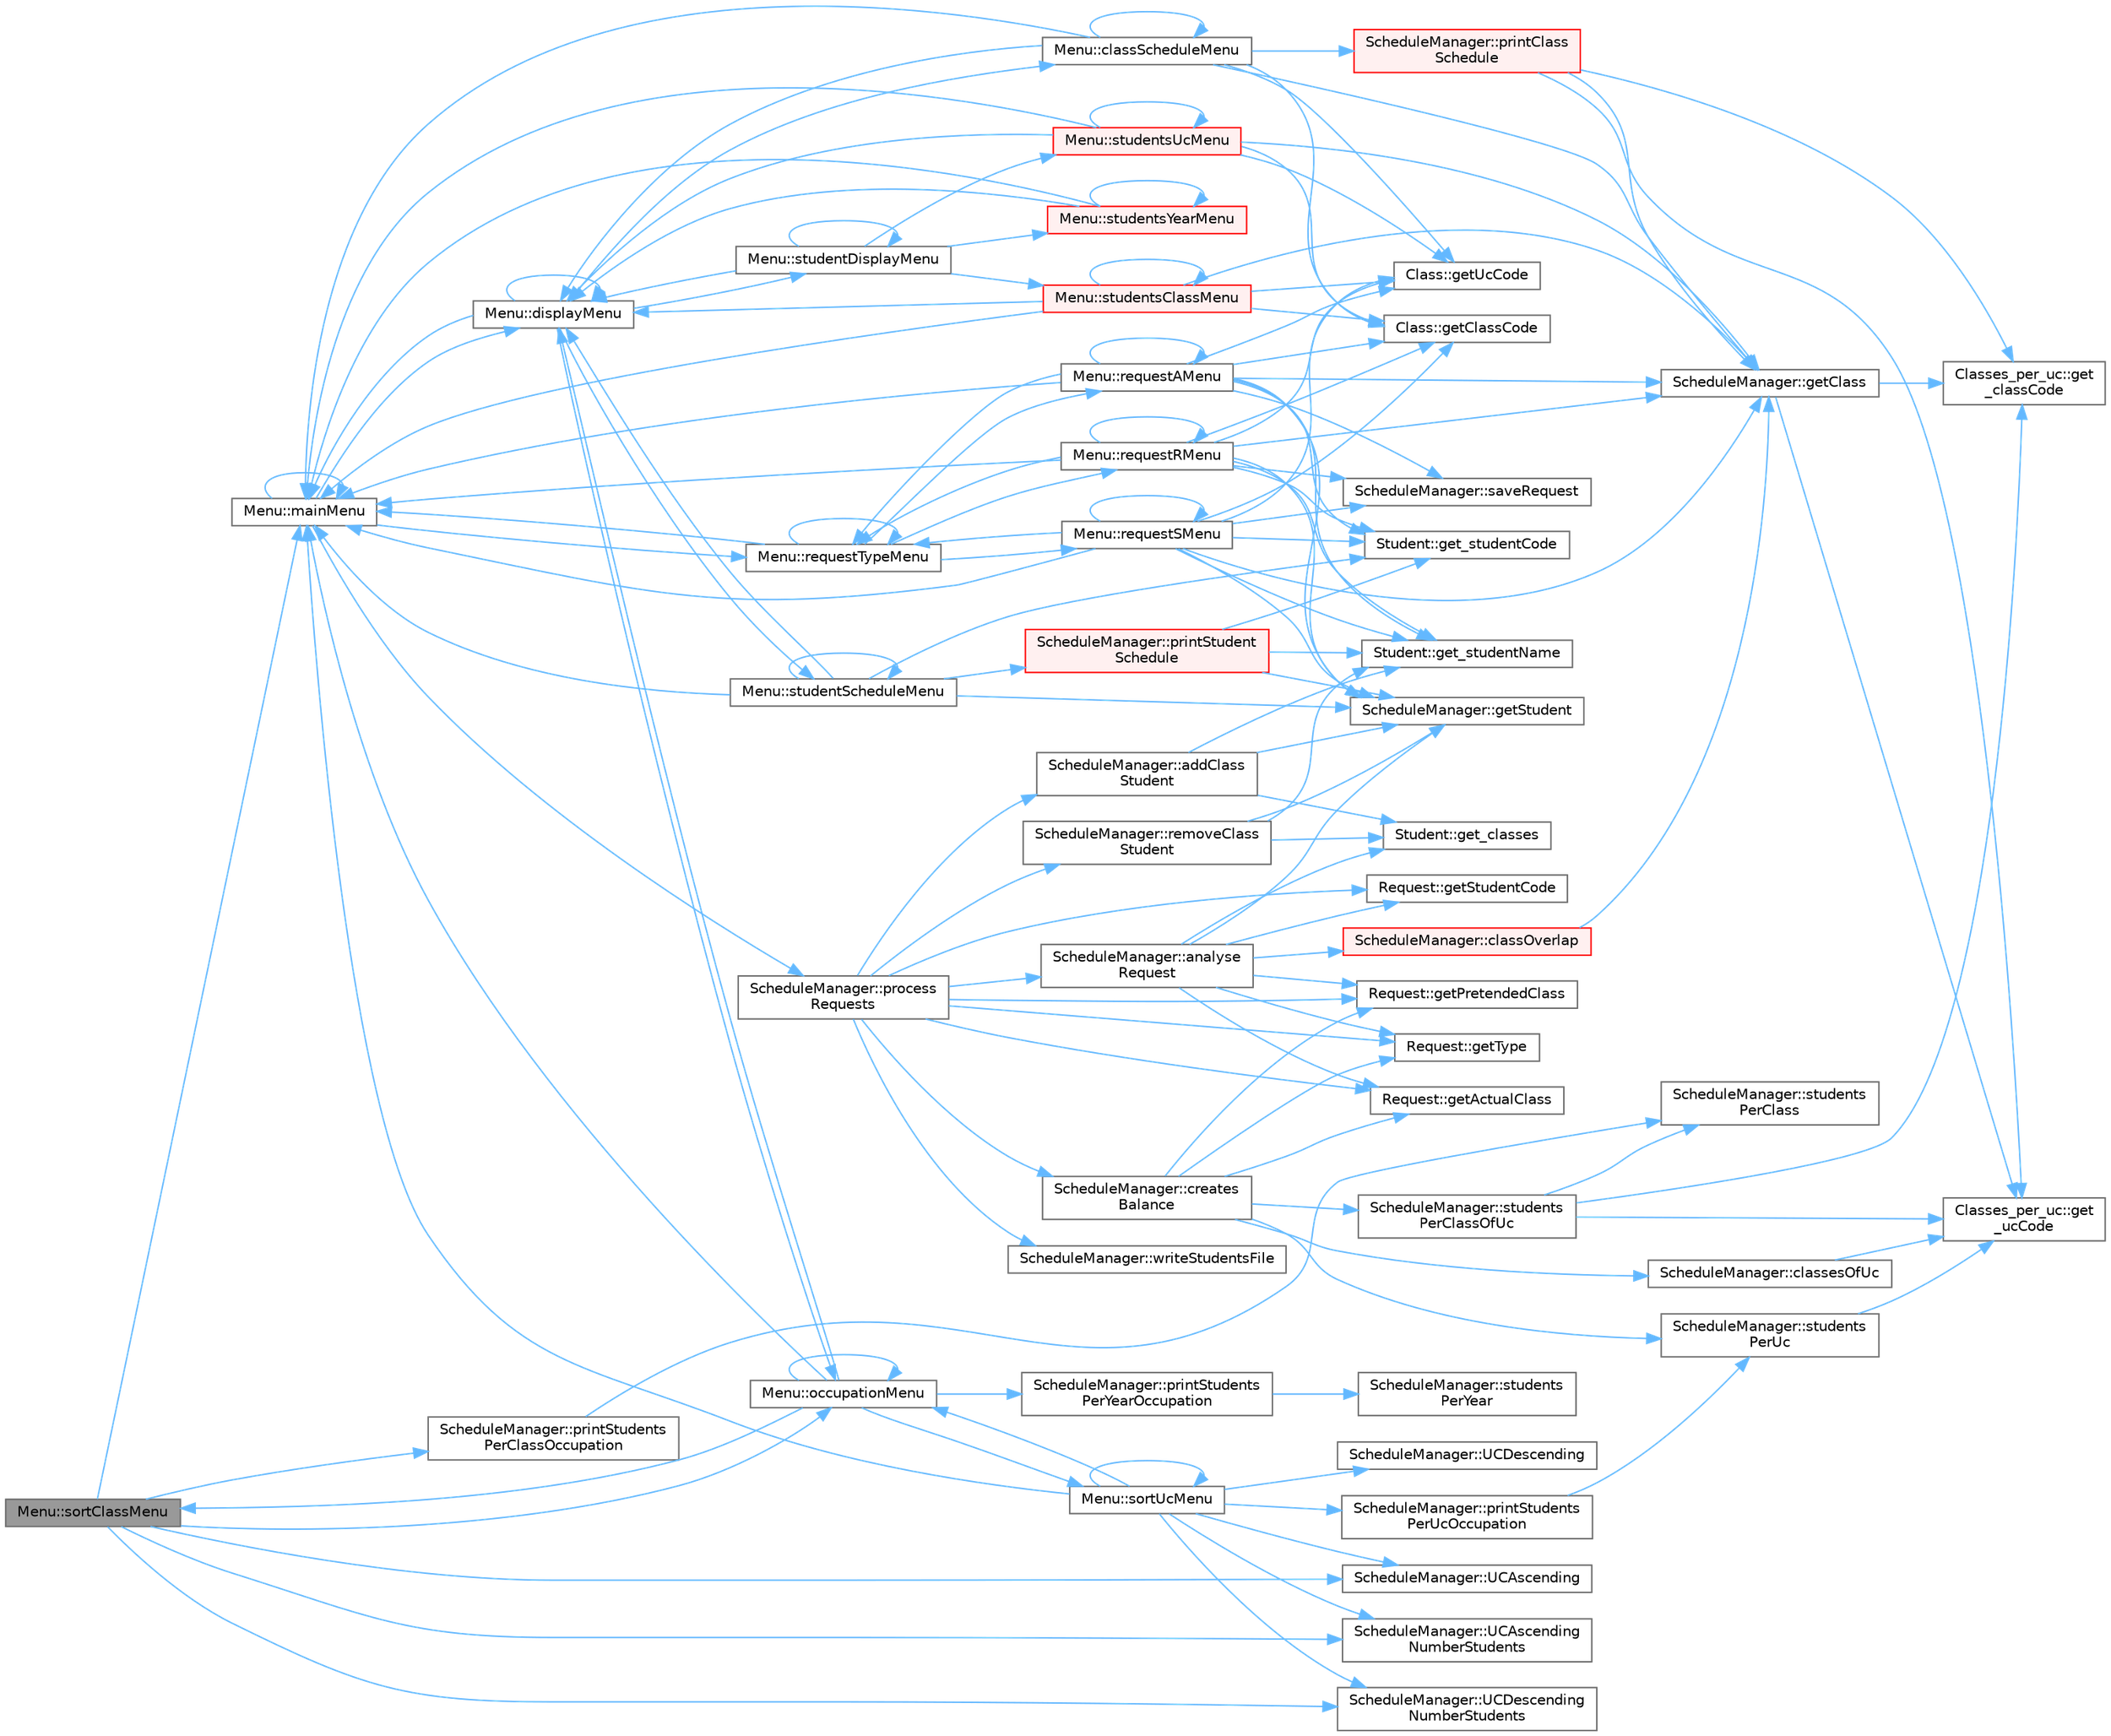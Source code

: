 digraph "Menu::sortClassMenu"
{
 // LATEX_PDF_SIZE
  bgcolor="transparent";
  edge [fontname=Helvetica,fontsize=10,labelfontname=Helvetica,labelfontsize=10];
  node [fontname=Helvetica,fontsize=10,shape=box,height=0.2,width=0.4];
  rankdir="LR";
  Node1 [label="Menu::sortClassMenu",height=0.2,width=0.4,color="gray40", fillcolor="grey60", style="filled", fontcolor="black",tooltip="displays the options to show the occupation of classes"];
  Node1 -> Node2 [color="steelblue1",style="solid"];
  Node2 [label="Menu::mainMenu",height=0.2,width=0.4,color="grey40", fillcolor="white", style="filled",URL="$class_menu.html#aef9edee86d2ea460606361c92e061583",tooltip="displays and manages the main menu of the application"];
  Node2 -> Node3 [color="steelblue1",style="solid"];
  Node3 [label="Menu::displayMenu",height=0.2,width=0.4,color="grey40", fillcolor="white", style="filled",URL="$class_menu.html#a7ceb2718cac4b01b62731e1bcf4283f1",tooltip="displays and manages the display menu of the application"];
  Node3 -> Node4 [color="steelblue1",style="solid"];
  Node4 [label="Menu::classScheduleMenu",height=0.2,width=0.4,color="grey40", fillcolor="white", style="filled",URL="$class_menu.html#aa677a519e096f8d55025ed02c90bb16f",tooltip="displays the schedule of a class"];
  Node4 -> Node4 [color="steelblue1",style="solid"];
  Node4 -> Node3 [color="steelblue1",style="solid"];
  Node4 -> Node5 [color="steelblue1",style="solid"];
  Node5 [label="ScheduleManager::getClass",height=0.2,width=0.4,color="grey40", fillcolor="white", style="filled",URL="$class_schedule_manager.html#af086538733e4b420293d38a300286dbd",tooltip="get a class in the list of all classes per uc, complexity O(n)"];
  Node5 -> Node6 [color="steelblue1",style="solid"];
  Node6 [label="Classes_per_uc::get\l_classCode",height=0.2,width=0.4,color="grey40", fillcolor="white", style="filled",URL="$class_classes__per__uc.html#af2d2caaac1992545c5cc9cdd25931ff1",tooltip="gets the Class Code, complexity O(1)"];
  Node5 -> Node7 [color="steelblue1",style="solid"];
  Node7 [label="Classes_per_uc::get\l_ucCode",height=0.2,width=0.4,color="grey40", fillcolor="white", style="filled",URL="$class_classes__per__uc.html#ad7dc285639f33fad9796309cb686eb16",tooltip="gets the Uc Code, complexity O(1)"];
  Node4 -> Node8 [color="steelblue1",style="solid"];
  Node8 [label="Class::getClassCode",height=0.2,width=0.4,color="grey40", fillcolor="white", style="filled",URL="$class_class.html#a741c8eacce26ceaf0d68e4e5a145be68",tooltip="gets the Class Code, complexity O(1)"];
  Node4 -> Node9 [color="steelblue1",style="solid"];
  Node9 [label="Class::getUcCode",height=0.2,width=0.4,color="grey40", fillcolor="white", style="filled",URL="$class_class.html#a42b4ee11c3181b8b5ebc39e9652153f9",tooltip="gets the Uc Code, complexity O(1)"];
  Node4 -> Node2 [color="steelblue1",style="solid"];
  Node4 -> Node10 [color="steelblue1",style="solid"];
  Node10 [label="ScheduleManager::printClass\lSchedule",height=0.2,width=0.4,color="red", fillcolor="#FFF0F0", style="filled",URL="$class_schedule_manager.html#a6544749a66e0df443356f162f5a6048f",tooltip="complexity O(2) = O(1)"];
  Node10 -> Node6 [color="steelblue1",style="solid"];
  Node10 -> Node7 [color="steelblue1",style="solid"];
  Node10 -> Node5 [color="steelblue1",style="solid"];
  Node3 -> Node3 [color="steelblue1",style="solid"];
  Node3 -> Node2 [color="steelblue1",style="solid"];
  Node3 -> Node13 [color="steelblue1",style="solid"];
  Node13 [label="Menu::occupationMenu",height=0.2,width=0.4,color="grey40", fillcolor="white", style="filled",URL="$class_menu.html#a73bdb45003cedb8515d112a986f95d2c",tooltip="displays the options to the occupation of classes, uc's or year"];
  Node13 -> Node3 [color="steelblue1",style="solid"];
  Node13 -> Node2 [color="steelblue1",style="solid"];
  Node13 -> Node13 [color="steelblue1",style="solid"];
  Node13 -> Node14 [color="steelblue1",style="solid"];
  Node14 [label="ScheduleManager::printStudents\lPerYearOccupation",height=0.2,width=0.4,color="grey40", fillcolor="white", style="filled",URL="$class_schedule_manager.html#adab40ba93a69b5d6ea0feb6f99496b4a",tooltip="Complexity = O(n + max number of classes) = O(n)"];
  Node14 -> Node15 [color="steelblue1",style="solid"];
  Node15 [label="ScheduleManager::students\lPerYear",height=0.2,width=0.4,color="grey40", fillcolor="white", style="filled",URL="$class_schedule_manager.html#ad05e0f4686bb4cb17d3805eaf6a5327d",tooltip="complexity O(n + max number of classes of a student) = O(n)"];
  Node13 -> Node1 [color="steelblue1",style="solid"];
  Node13 -> Node16 [color="steelblue1",style="solid"];
  Node16 [label="Menu::sortUcMenu",height=0.2,width=0.4,color="grey40", fillcolor="white", style="filled",URL="$class_menu.html#a35649eb24753cbbd8142ac52e6a98e01",tooltip="displays the options to show the occupation of uc's"];
  Node16 -> Node2 [color="steelblue1",style="solid"];
  Node16 -> Node13 [color="steelblue1",style="solid"];
  Node16 -> Node17 [color="steelblue1",style="solid"];
  Node17 [label="ScheduleManager::printStudents\lPerUcOccupation",height=0.2,width=0.4,color="grey40", fillcolor="white", style="filled",URL="$class_schedule_manager.html#a59d7a95a91611f9183271eac4d4ded81",tooltip="Complexity = O(n)"];
  Node17 -> Node18 [color="steelblue1",style="solid"];
  Node18 [label="ScheduleManager::students\lPerUc",height=0.2,width=0.4,color="grey40", fillcolor="white", style="filled",URL="$class_schedule_manager.html#a4f1dcd913c220b073ff9e79a180fe686",tooltip="Complexity = O(n + number of classes per student) = O(n)"];
  Node18 -> Node7 [color="steelblue1",style="solid"];
  Node16 -> Node16 [color="steelblue1",style="solid"];
  Node16 -> Node19 [color="steelblue1",style="solid"];
  Node19 [label="ScheduleManager::UCAscending",height=0.2,width=0.4,color="grey40", fillcolor="white", style="filled",URL="$class_schedule_manager.html#a3caefa77328265e669d4ee2577d6d759",tooltip="custom comparator function to sort a list of pairs<int, Classes_per_uc> from the first UC to the last"];
  Node16 -> Node20 [color="steelblue1",style="solid"];
  Node20 [label="ScheduleManager::UCAscending\lNumberStudents",height=0.2,width=0.4,color="grey40", fillcolor="white", style="filled",URL="$class_schedule_manager.html#abda48961240bd59903dd183648a81c11",tooltip="custom comparator function to sort a list of pairs<int, Classes_per_uc> from the uc with less student..."];
  Node16 -> Node21 [color="steelblue1",style="solid"];
  Node21 [label="ScheduleManager::UCDescending",height=0.2,width=0.4,color="grey40", fillcolor="white", style="filled",URL="$class_schedule_manager.html#a21150b782f55ac7b0f81d53468a3d465",tooltip="custom comparator function to sort a list of pairs<int, Classes_per_uc> from the last UC to the first"];
  Node16 -> Node22 [color="steelblue1",style="solid"];
  Node22 [label="ScheduleManager::UCDescending\lNumberStudents",height=0.2,width=0.4,color="grey40", fillcolor="white", style="filled",URL="$class_schedule_manager.html#a94e3990d001e034c4b46a4c70d5d2c0d",tooltip="custom comparator function to sort a list of pairs<int, Classes_per_uc> from the uc with more student..."];
  Node3 -> Node23 [color="steelblue1",style="solid"];
  Node23 [label="Menu::studentDisplayMenu",height=0.2,width=0.4,color="grey40", fillcolor="white", style="filled",URL="$class_menu.html#afc61de2cbeb06654497344254c5b9050",tooltip="displays the options to show the students on UC/Class/Year"];
  Node23 -> Node3 [color="steelblue1",style="solid"];
  Node23 -> Node23 [color="steelblue1",style="solid"];
  Node23 -> Node24 [color="steelblue1",style="solid"];
  Node24 [label="Menu::studentsClassMenu",height=0.2,width=0.4,color="red", fillcolor="#FFF0F0", style="filled",URL="$class_menu.html#aa06a36f0195d4f18ee727ee191c8fee1",tooltip="displays input options for classCode and UCCode to choose a Class's list of students to display"];
  Node24 -> Node3 [color="steelblue1",style="solid"];
  Node24 -> Node5 [color="steelblue1",style="solid"];
  Node24 -> Node8 [color="steelblue1",style="solid"];
  Node24 -> Node9 [color="steelblue1",style="solid"];
  Node24 -> Node2 [color="steelblue1",style="solid"];
  Node24 -> Node24 [color="steelblue1",style="solid"];
  Node23 -> Node27 [color="steelblue1",style="solid"];
  Node27 [label="Menu::studentsUcMenu",height=0.2,width=0.4,color="red", fillcolor="#FFF0F0", style="filled",URL="$class_menu.html#a150abfa0868035c73753da75984969d5",tooltip="displays input options for classCode and UCCode to choose a Classes_per_uc list of students to displa..."];
  Node27 -> Node3 [color="steelblue1",style="solid"];
  Node27 -> Node5 [color="steelblue1",style="solid"];
  Node27 -> Node8 [color="steelblue1",style="solid"];
  Node27 -> Node9 [color="steelblue1",style="solid"];
  Node27 -> Node2 [color="steelblue1",style="solid"];
  Node27 -> Node27 [color="steelblue1",style="solid"];
  Node23 -> Node29 [color="steelblue1",style="solid"];
  Node29 [label="Menu::studentsYearMenu",height=0.2,width=0.4,color="red", fillcolor="#FFF0F0", style="filled",URL="$class_menu.html#ab2ee6d3173360458a0ab9f1ce413ef33",tooltip="displays input options for year to choose a year's list of students to display"];
  Node29 -> Node3 [color="steelblue1",style="solid"];
  Node29 -> Node2 [color="steelblue1",style="solid"];
  Node29 -> Node29 [color="steelblue1",style="solid"];
  Node3 -> Node31 [color="steelblue1",style="solid"];
  Node31 [label="Menu::studentScheduleMenu",height=0.2,width=0.4,color="grey40", fillcolor="white", style="filled",URL="$class_menu.html#aa39a8a67e77b690cda3cb9a6a360404f",tooltip="displays and manages to show a student information"];
  Node31 -> Node3 [color="steelblue1",style="solid"];
  Node31 -> Node32 [color="steelblue1",style="solid"];
  Node32 [label="Student::get_studentCode",height=0.2,width=0.4,color="grey40", fillcolor="white", style="filled",URL="$class_student.html#a6b9d32745e4a22040364773353158464",tooltip="gets the student code, complexity O(1)"];
  Node31 -> Node33 [color="steelblue1",style="solid"];
  Node33 [label="ScheduleManager::getStudent",height=0.2,width=0.4,color="grey40", fillcolor="white", style="filled",URL="$class_schedule_manager.html#ae9e558e49da94f4d5a4e5737dcecc59a",tooltip="gets the corresponding object to a student code, complexity O(n)"];
  Node31 -> Node2 [color="steelblue1",style="solid"];
  Node31 -> Node34 [color="steelblue1",style="solid"];
  Node34 [label="ScheduleManager::printStudent\lSchedule",height=0.2,width=0.4,color="red", fillcolor="#FFF0F0", style="filled",URL="$class_schedule_manager.html#a7d2210e89d349d3ad5fd1f5d2c3f5c8b",tooltip="prints a student schedule, complexity O(max number of classes that a student can have) = O(1)"];
  Node34 -> Node32 [color="steelblue1",style="solid"];
  Node34 -> Node35 [color="steelblue1",style="solid"];
  Node35 [label="Student::get_studentName",height=0.2,width=0.4,color="grey40", fillcolor="white", style="filled",URL="$class_student.html#af63e97959c77004acbe20302d6ad1a39",tooltip="gets the student name, complexity O(1)"];
  Node34 -> Node33 [color="steelblue1",style="solid"];
  Node31 -> Node31 [color="steelblue1",style="solid"];
  Node2 -> Node2 [color="steelblue1",style="solid"];
  Node2 -> Node43 [color="steelblue1",style="solid"];
  Node43 [label="ScheduleManager::process\lRequests",height=0.2,width=0.4,color="grey40", fillcolor="white", style="filled",URL="$class_schedule_manager.html#a48575e5429cdeded98a3367220de6fe7",tooltip="Complexity = O(n)"];
  Node43 -> Node44 [color="steelblue1",style="solid"];
  Node44 [label="ScheduleManager::addClass\lStudent",height=0.2,width=0.4,color="grey40", fillcolor="white", style="filled",URL="$class_schedule_manager.html#a6b3d6ef8772acd383dc1bf45f73a32b7",tooltip="Complexity = O(n + log n)"];
  Node44 -> Node39 [color="steelblue1",style="solid"];
  Node39 [label="Student::get_classes",height=0.2,width=0.4,color="grey40", fillcolor="white", style="filled",URL="$class_student.html#ae24cb52bc3ee2c6f63a921107aaea8db",tooltip="gets the student classes, complexity O(1)"];
  Node44 -> Node35 [color="steelblue1",style="solid"];
  Node44 -> Node33 [color="steelblue1",style="solid"];
  Node43 -> Node45 [color="steelblue1",style="solid"];
  Node45 [label="ScheduleManager::analyse\lRequest",height=0.2,width=0.4,color="grey40", fillcolor="white", style="filled",URL="$class_schedule_manager.html#a2a4bba26f31a117f84244e431090a866",tooltip="Complexity O(n)"];
  Node45 -> Node46 [color="steelblue1",style="solid"];
  Node46 [label="ScheduleManager::classOverlap",height=0.2,width=0.4,color="red", fillcolor="#FFF0F0", style="filled",URL="$class_schedule_manager.html#ab4c36fbe389225fda81ee1062fcdaa11",tooltip="Complexity = O(1)"];
  Node46 -> Node5 [color="steelblue1",style="solid"];
  Node45 -> Node39 [color="steelblue1",style="solid"];
  Node45 -> Node48 [color="steelblue1",style="solid"];
  Node48 [label="Request::getActualClass",height=0.2,width=0.4,color="grey40", fillcolor="white", style="filled",URL="$class_request.html#ad55809beb01bf01c52087b4802379c4a",tooltip=" "];
  Node45 -> Node49 [color="steelblue1",style="solid"];
  Node49 [label="Request::getPretendedClass",height=0.2,width=0.4,color="grey40", fillcolor="white", style="filled",URL="$class_request.html#a7b02f395927210c07751be44d1b3c58c",tooltip=" "];
  Node45 -> Node33 [color="steelblue1",style="solid"];
  Node45 -> Node50 [color="steelblue1",style="solid"];
  Node50 [label="Request::getStudentCode",height=0.2,width=0.4,color="grey40", fillcolor="white", style="filled",URL="$class_request.html#a5a9953615d3e8fbb377bc13a17b65e57",tooltip=" "];
  Node45 -> Node51 [color="steelblue1",style="solid"];
  Node51 [label="Request::getType",height=0.2,width=0.4,color="grey40", fillcolor="white", style="filled",URL="$class_request.html#a64192fbb788c9dcae1e011f85a7c0f67",tooltip=" "];
  Node43 -> Node52 [color="steelblue1",style="solid"];
  Node52 [label="ScheduleManager::creates\lBalance",height=0.2,width=0.4,color="grey40", fillcolor="white", style="filled",URL="$class_schedule_manager.html#af918b25dc00ed4ffcd0ca8d29abd2af3",tooltip="Complexity = O(n²)"];
  Node52 -> Node53 [color="steelblue1",style="solid"];
  Node53 [label="ScheduleManager::classesOfUc",height=0.2,width=0.4,color="grey40", fillcolor="white", style="filled",URL="$class_schedule_manager.html#a0a2990d2fee53be3592461a23ce0d3ba",tooltip="Complexity = O(n)"];
  Node53 -> Node7 [color="steelblue1",style="solid"];
  Node52 -> Node48 [color="steelblue1",style="solid"];
  Node52 -> Node49 [color="steelblue1",style="solid"];
  Node52 -> Node51 [color="steelblue1",style="solid"];
  Node52 -> Node54 [color="steelblue1",style="solid"];
  Node54 [label="ScheduleManager::students\lPerClassOfUc",height=0.2,width=0.4,color="grey40", fillcolor="white", style="filled",URL="$class_schedule_manager.html#ab9796ec4fe9b5f7749cec321d32ab350",tooltip="Complexity = O(n)"];
  Node54 -> Node6 [color="steelblue1",style="solid"];
  Node54 -> Node7 [color="steelblue1",style="solid"];
  Node54 -> Node26 [color="steelblue1",style="solid"];
  Node26 [label="ScheduleManager::students\lPerClass",height=0.2,width=0.4,color="grey40", fillcolor="white", style="filled",URL="$class_schedule_manager.html#a3280e156616c47362e6a8a3e5da842a7",tooltip="complexity O(n + max number of classes of a student) = O(n)"];
  Node52 -> Node18 [color="steelblue1",style="solid"];
  Node43 -> Node48 [color="steelblue1",style="solid"];
  Node43 -> Node49 [color="steelblue1",style="solid"];
  Node43 -> Node50 [color="steelblue1",style="solid"];
  Node43 -> Node51 [color="steelblue1",style="solid"];
  Node43 -> Node55 [color="steelblue1",style="solid"];
  Node55 [label="ScheduleManager::removeClass\lStudent",height=0.2,width=0.4,color="grey40", fillcolor="white", style="filled",URL="$class_schedule_manager.html#abee9ead517d9992eb0326cfcdd98a90c",tooltip="Complexity = O(n + log n)"];
  Node55 -> Node39 [color="steelblue1",style="solid"];
  Node55 -> Node35 [color="steelblue1",style="solid"];
  Node55 -> Node33 [color="steelblue1",style="solid"];
  Node43 -> Node56 [color="steelblue1",style="solid"];
  Node56 [label="ScheduleManager::writeStudentsFile",height=0.2,width=0.4,color="grey40", fillcolor="white", style="filled",URL="$class_schedule_manager.html#a6597654bdd09088afc302aff9602fb9b",tooltip="Complexity = O(n)"];
  Node2 -> Node57 [color="steelblue1",style="solid"];
  Node57 [label="Menu::requestTypeMenu",height=0.2,width=0.4,color="grey40", fillcolor="white", style="filled",URL="$class_menu.html#a08f5fd797aed15499f55a271317f417e",tooltip="displays and manages the request menu of the application"];
  Node57 -> Node2 [color="steelblue1",style="solid"];
  Node57 -> Node58 [color="steelblue1",style="solid"];
  Node58 [label="Menu::requestAMenu",height=0.2,width=0.4,color="grey40", fillcolor="white", style="filled",URL="$class_menu.html#a98f6fc8ff0888c1141677e12061d05d9",tooltip="displays and manages the request menu to add a student to a new class"];
  Node58 -> Node32 [color="steelblue1",style="solid"];
  Node58 -> Node35 [color="steelblue1",style="solid"];
  Node58 -> Node5 [color="steelblue1",style="solid"];
  Node58 -> Node8 [color="steelblue1",style="solid"];
  Node58 -> Node33 [color="steelblue1",style="solid"];
  Node58 -> Node9 [color="steelblue1",style="solid"];
  Node58 -> Node2 [color="steelblue1",style="solid"];
  Node58 -> Node58 [color="steelblue1",style="solid"];
  Node58 -> Node57 [color="steelblue1",style="solid"];
  Node58 -> Node59 [color="steelblue1",style="solid"];
  Node59 [label="ScheduleManager::saveRequest",height=0.2,width=0.4,color="grey40", fillcolor="white", style="filled",URL="$class_schedule_manager.html#a986e08624ff479489f318b4f6ed90501",tooltip="Complextiy O(1)"];
  Node57 -> Node60 [color="steelblue1",style="solid"];
  Node60 [label="Menu::requestRMenu",height=0.2,width=0.4,color="grey40", fillcolor="white", style="filled",URL="$class_menu.html#a80da583d6fbe2654f0e2de94c2df66af",tooltip="displays and manages the request menu to remove a student from a class"];
  Node60 -> Node32 [color="steelblue1",style="solid"];
  Node60 -> Node35 [color="steelblue1",style="solid"];
  Node60 -> Node5 [color="steelblue1",style="solid"];
  Node60 -> Node8 [color="steelblue1",style="solid"];
  Node60 -> Node33 [color="steelblue1",style="solid"];
  Node60 -> Node9 [color="steelblue1",style="solid"];
  Node60 -> Node2 [color="steelblue1",style="solid"];
  Node60 -> Node60 [color="steelblue1",style="solid"];
  Node60 -> Node57 [color="steelblue1",style="solid"];
  Node60 -> Node59 [color="steelblue1",style="solid"];
  Node57 -> Node61 [color="steelblue1",style="solid"];
  Node61 [label="Menu::requestSMenu",height=0.2,width=0.4,color="grey40", fillcolor="white", style="filled",URL="$class_menu.html#acbc8696e3f90771a91f6ee1a4389d73b",tooltip="displays and manages the request menu to swap student class(es)"];
  Node61 -> Node32 [color="steelblue1",style="solid"];
  Node61 -> Node35 [color="steelblue1",style="solid"];
  Node61 -> Node5 [color="steelblue1",style="solid"];
  Node61 -> Node8 [color="steelblue1",style="solid"];
  Node61 -> Node33 [color="steelblue1",style="solid"];
  Node61 -> Node9 [color="steelblue1",style="solid"];
  Node61 -> Node2 [color="steelblue1",style="solid"];
  Node61 -> Node61 [color="steelblue1",style="solid"];
  Node61 -> Node57 [color="steelblue1",style="solid"];
  Node61 -> Node59 [color="steelblue1",style="solid"];
  Node57 -> Node57 [color="steelblue1",style="solid"];
  Node1 -> Node13 [color="steelblue1",style="solid"];
  Node1 -> Node62 [color="steelblue1",style="solid"];
  Node62 [label="ScheduleManager::printStudents\lPerClassOccupation",height=0.2,width=0.4,color="grey40", fillcolor="white", style="filled",URL="$class_schedule_manager.html#aa9574467fda88f236a31f3bf126f531b",tooltip="complexity O(2n) = O(n)"];
  Node62 -> Node26 [color="steelblue1",style="solid"];
  Node1 -> Node19 [color="steelblue1",style="solid"];
  Node1 -> Node20 [color="steelblue1",style="solid"];
  Node1 -> Node22 [color="steelblue1",style="solid"];
}

